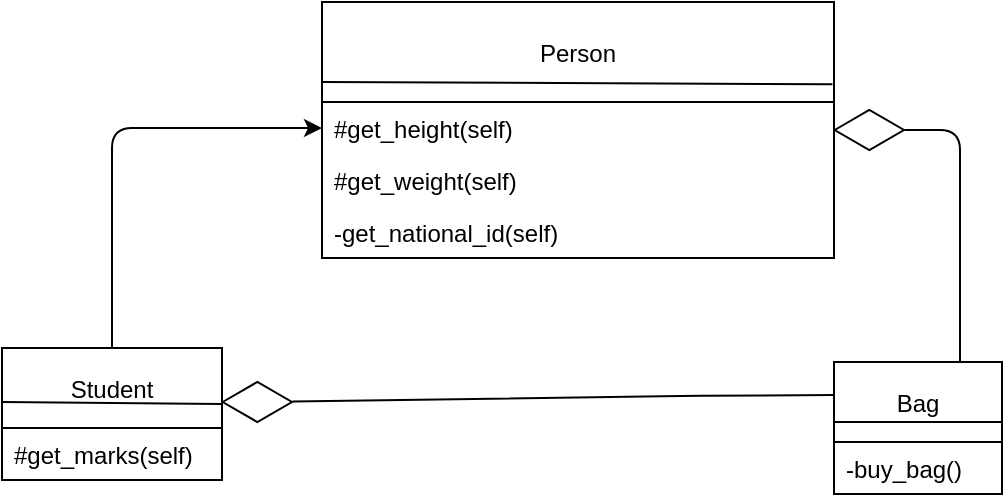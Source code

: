 <mxfile><diagram id="-PYn4GDKyzPT9JvOV2x2" name="Page-1"><mxGraphModel dx="635" dy="353" grid="1" gridSize="10" guides="1" tooltips="1" connect="1" arrows="1" fold="1" page="1" pageScale="1" pageWidth="850" pageHeight="1100" math="0" shadow="0"><root><mxCell id="0"/><mxCell id="1" parent="0"/><mxCell id="6" value="Person" style="swimlane;fontStyle=0;childLayout=stackLayout;horizontal=1;startSize=50;fillColor=none;horizontalStack=0;resizeParent=1;resizeParentMax=0;resizeLast=0;collapsible=1;marginBottom=0;" parent="1" vertex="1"><mxGeometry x="200" y="130" width="256" height="128" as="geometry"/></mxCell><mxCell id="10" value="" style="endArrow=none;html=1;exitX=0;exitY=-0.049;exitDx=0;exitDy=0;exitPerimeter=0;entryX=0.997;entryY=-0.004;entryDx=0;entryDy=0;entryPerimeter=0;" parent="6" edge="1"><mxGeometry width="50" height="50" relative="1" as="geometry"><mxPoint y="39.996" as="sourcePoint"/><mxPoint x="255.232" y="41.166" as="targetPoint"/></mxGeometry></mxCell><mxCell id="9" value="#get_height(self)" style="text;strokeColor=none;fillColor=none;align=left;verticalAlign=top;spacingLeft=4;spacingRight=4;overflow=hidden;rotatable=0;points=[[0,0.5],[1,0.5]];portConstraint=eastwest;" parent="6" vertex="1"><mxGeometry y="50" width="256" height="26" as="geometry"/></mxCell><mxCell id="11" value="#get_weight(self)" style="text;strokeColor=none;fillColor=none;align=left;verticalAlign=top;spacingLeft=4;spacingRight=4;overflow=hidden;rotatable=0;points=[[0,0.5],[1,0.5]];portConstraint=eastwest;" parent="6" vertex="1"><mxGeometry y="76" width="256" height="26" as="geometry"/></mxCell><mxCell id="12" value="-get_national_id(self)" style="text;strokeColor=none;fillColor=none;align=left;verticalAlign=top;spacingLeft=4;spacingRight=4;overflow=hidden;rotatable=0;points=[[0,0.5],[1,0.5]];portConstraint=eastwest;" parent="6" vertex="1"><mxGeometry y="102" width="256" height="26" as="geometry"/></mxCell><mxCell id="13" value="Student" style="swimlane;fontStyle=0;childLayout=stackLayout;horizontal=1;startSize=40;fillColor=none;horizontalStack=0;resizeParent=1;resizeParentMax=0;resizeLast=0;collapsible=1;marginBottom=0;" parent="1" vertex="1"><mxGeometry x="40" y="303" width="110" height="66" as="geometry"/></mxCell><mxCell id="15" value="#get_marks(self)" style="text;strokeColor=none;fillColor=none;align=left;verticalAlign=top;spacingLeft=4;spacingRight=4;overflow=hidden;rotatable=0;points=[[0,0.5],[1,0.5]];portConstraint=eastwest;" parent="13" vertex="1"><mxGeometry y="40" width="110" height="26" as="geometry"/></mxCell><mxCell id="18" value="Bag" style="swimlane;fontStyle=0;childLayout=stackLayout;horizontal=1;startSize=40;fillColor=none;horizontalStack=0;resizeParent=1;resizeParentMax=0;resizeLast=0;collapsible=1;marginBottom=0;" parent="1" vertex="1"><mxGeometry x="456" y="310" width="84" height="66" as="geometry"/></mxCell><mxCell id="19" value="-buy_bag()" style="text;strokeColor=none;fillColor=none;align=left;verticalAlign=top;spacingLeft=4;spacingRight=4;overflow=hidden;rotatable=0;points=[[0,0.5],[1,0.5]];portConstraint=eastwest;" parent="18" vertex="1"><mxGeometry y="40" width="84" height="26" as="geometry"/></mxCell><mxCell id="16" value="" style="endArrow=none;html=1;exitX=0;exitY=-0.049;exitDx=0;exitDy=0;exitPerimeter=0;" parent="1" edge="1"><mxGeometry width="50" height="50" relative="1" as="geometry"><mxPoint x="40" y="329.996" as="sourcePoint"/><mxPoint x="150" y="331" as="targetPoint"/></mxGeometry></mxCell><mxCell id="20" value="" style="endArrow=none;html=1;" parent="1" edge="1"><mxGeometry width="50" height="50" relative="1" as="geometry"><mxPoint x="456" y="340" as="sourcePoint"/><mxPoint x="540" y="340" as="targetPoint"/></mxGeometry></mxCell><mxCell id="23" value="" style="endArrow=classic;html=1;entryX=0;entryY=0.5;entryDx=0;entryDy=0;exitX=0.5;exitY=0;exitDx=0;exitDy=0;" parent="1" source="13" target="9" edge="1"><mxGeometry width="50" height="50" relative="1" as="geometry"><mxPoint x="340" y="310" as="sourcePoint"/><mxPoint x="390" y="260" as="targetPoint"/><Array as="points"><mxPoint x="95" y="193"/></Array></mxGeometry></mxCell><mxCell id="24" value="" style="html=1;whiteSpace=wrap;aspect=fixed;shape=isoRectangle;" parent="1" vertex="1"><mxGeometry x="150" y="320" width="35.33" height="20" as="geometry"/></mxCell><mxCell id="30" value="" style="endArrow=none;html=1;entryX=0;entryY=0.25;entryDx=0;entryDy=0;" parent="1" source="24" target="18" edge="1"><mxGeometry width="50" height="50" relative="1" as="geometry"><mxPoint x="340" y="310" as="sourcePoint"/><mxPoint x="440" y="336" as="targetPoint"/><Array as="points"><mxPoint x="380" y="327"/></Array></mxGeometry></mxCell><mxCell id="32" value="" style="html=1;whiteSpace=wrap;aspect=fixed;shape=isoRectangle;" parent="1" vertex="1"><mxGeometry x="456" y="184" width="35.33" height="20" as="geometry"/></mxCell><mxCell id="33" value="" style="endArrow=none;html=1;exitX=0.75;exitY=0;exitDx=0;exitDy=0;" parent="1" source="18" target="32" edge="1"><mxGeometry width="50" height="50" relative="1" as="geometry"><mxPoint x="550" y="195" as="sourcePoint"/><mxPoint x="390" y="260" as="targetPoint"/><Array as="points"><mxPoint x="519" y="194"/></Array></mxGeometry></mxCell></root></mxGraphModel></diagram></mxfile>